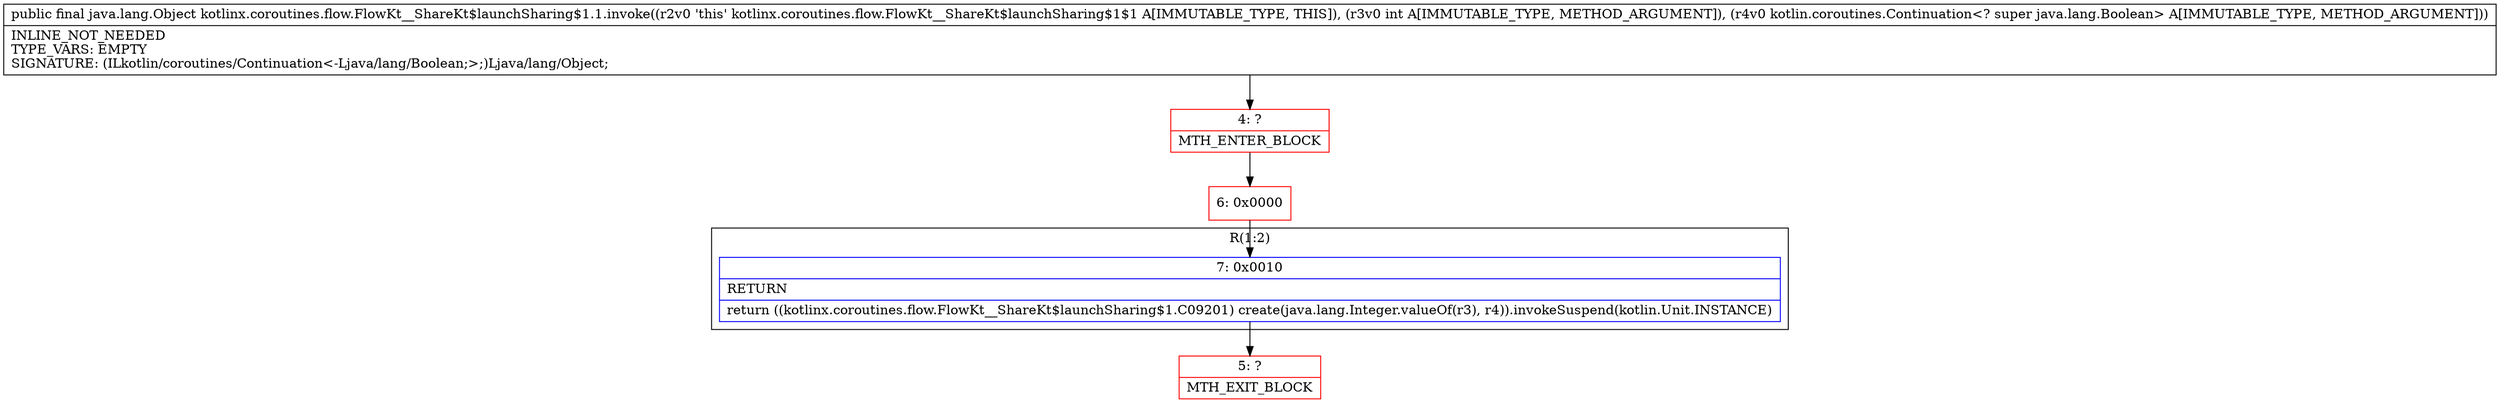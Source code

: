 digraph "CFG forkotlinx.coroutines.flow.FlowKt__ShareKt$launchSharing$1.1.invoke(ILkotlin\/coroutines\/Continuation;)Ljava\/lang\/Object;" {
subgraph cluster_Region_1550691087 {
label = "R(1:2)";
node [shape=record,color=blue];
Node_7 [shape=record,label="{7\:\ 0x0010|RETURN\l|return ((kotlinx.coroutines.flow.FlowKt__ShareKt$launchSharing$1.C09201) create(java.lang.Integer.valueOf(r3), r4)).invokeSuspend(kotlin.Unit.INSTANCE)\l}"];
}
Node_4 [shape=record,color=red,label="{4\:\ ?|MTH_ENTER_BLOCK\l}"];
Node_6 [shape=record,color=red,label="{6\:\ 0x0000}"];
Node_5 [shape=record,color=red,label="{5\:\ ?|MTH_EXIT_BLOCK\l}"];
MethodNode[shape=record,label="{public final java.lang.Object kotlinx.coroutines.flow.FlowKt__ShareKt$launchSharing$1.1.invoke((r2v0 'this' kotlinx.coroutines.flow.FlowKt__ShareKt$launchSharing$1$1 A[IMMUTABLE_TYPE, THIS]), (r3v0 int A[IMMUTABLE_TYPE, METHOD_ARGUMENT]), (r4v0 kotlin.coroutines.Continuation\<? super java.lang.Boolean\> A[IMMUTABLE_TYPE, METHOD_ARGUMENT]))  | INLINE_NOT_NEEDED\lTYPE_VARS: EMPTY\lSIGNATURE: (ILkotlin\/coroutines\/Continuation\<\-Ljava\/lang\/Boolean;\>;)Ljava\/lang\/Object;\l}"];
MethodNode -> Node_4;Node_7 -> Node_5;
Node_4 -> Node_6;
Node_6 -> Node_7;
}

